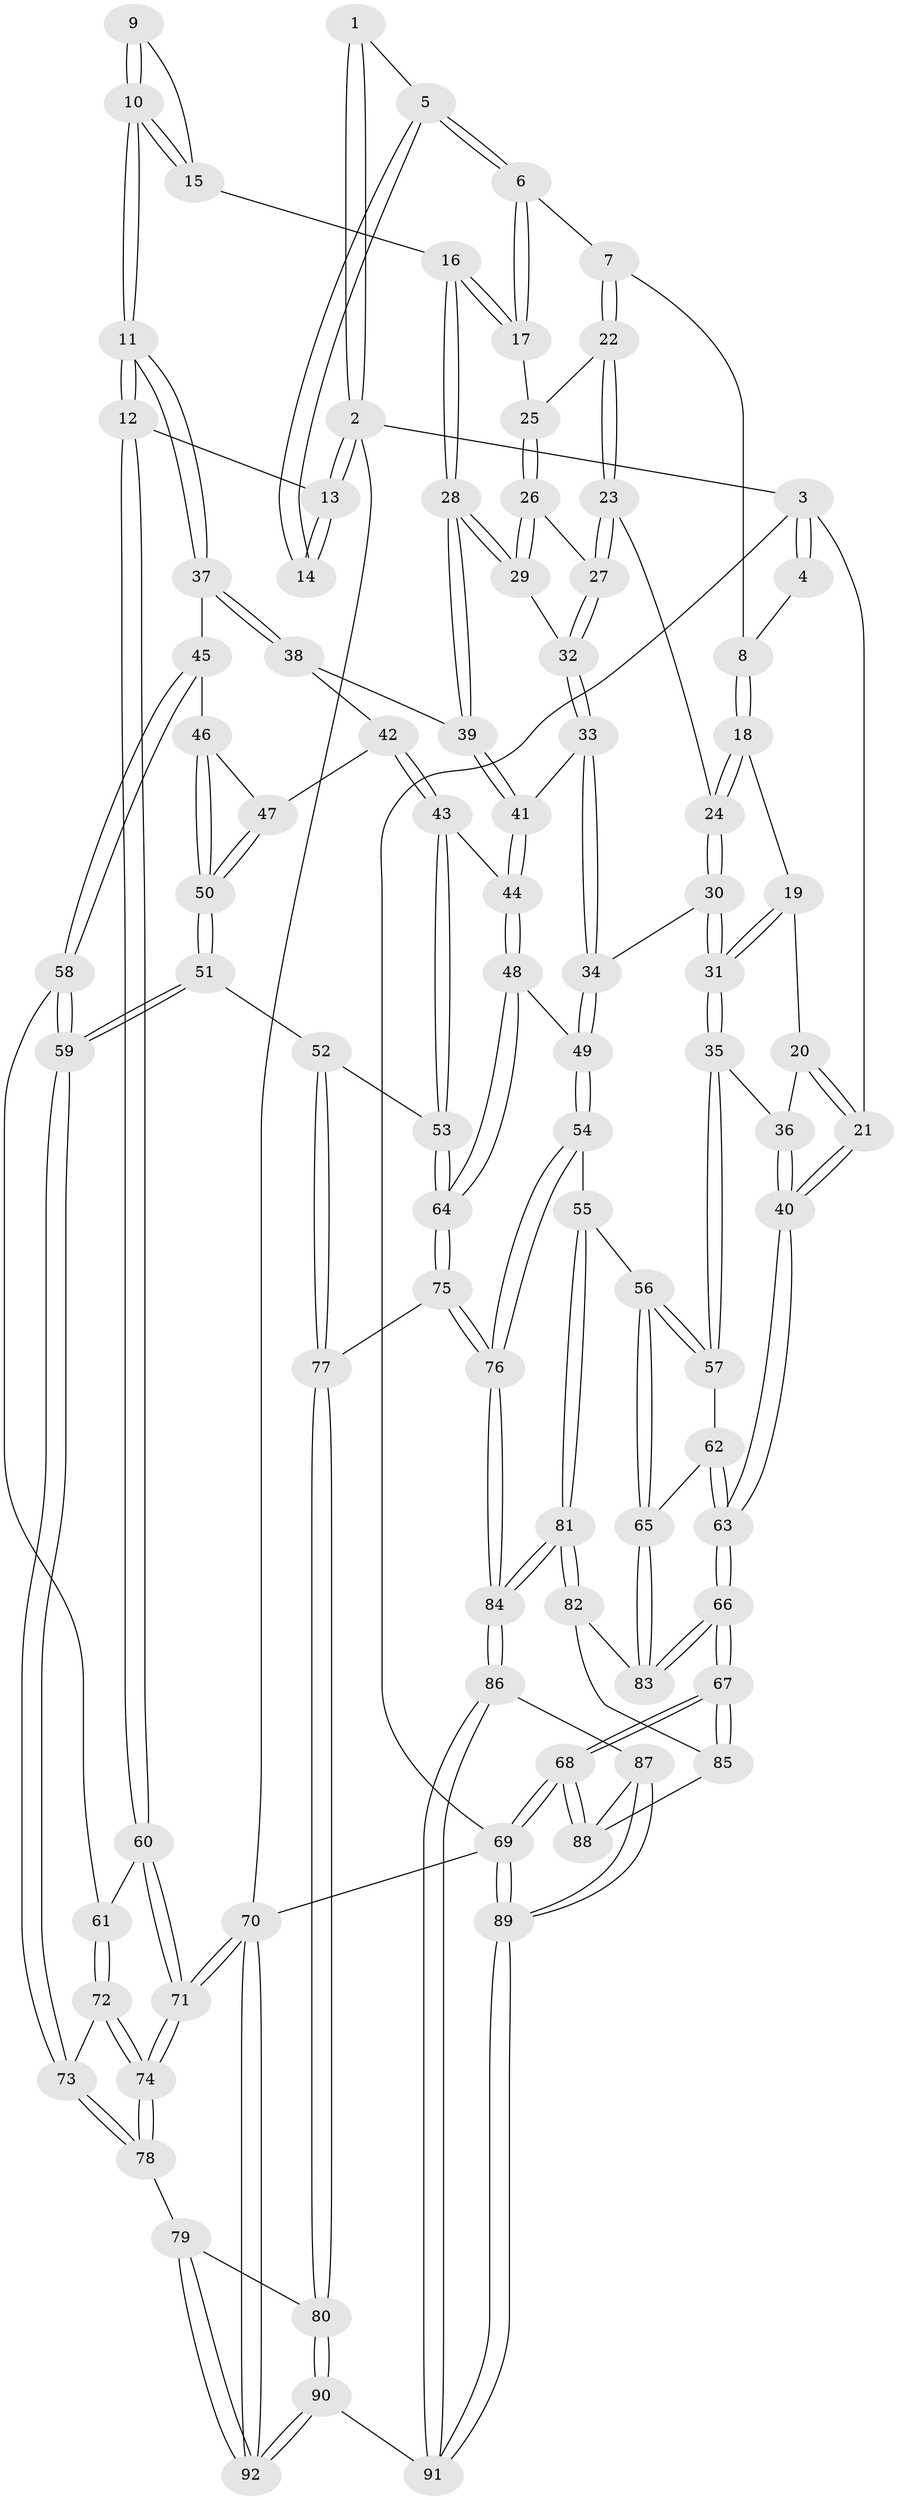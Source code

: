 // Generated by graph-tools (version 1.1) at 2025/00/03/09/25 05:00:24]
// undirected, 92 vertices, 227 edges
graph export_dot {
graph [start="1"]
  node [color=gray90,style=filled];
  1 [pos="+0.7591208943552924+0"];
  2 [pos="+1+0"];
  3 [pos="+0+0"];
  4 [pos="+0.4018014842378922+0"];
  5 [pos="+0.7596002410560357+0.014193307057358011"];
  6 [pos="+0.7509965983852724+0.030925851007233395"];
  7 [pos="+0.5315364494459964+0.08134107023869375"];
  8 [pos="+0.4141846414349071+0"];
  9 [pos="+0.860641274717185+0.07597130515675701"];
  10 [pos="+1+0.3280983968448678"];
  11 [pos="+1+0.3358640901909207"];
  12 [pos="+1+0.33217129385164584"];
  13 [pos="+1+0.08219978876663118"];
  14 [pos="+0.8480231768711155+0.05315646532131256"];
  15 [pos="+0.9130030677074865+0.25036672530949894"];
  16 [pos="+0.7824584168849543+0.22163167096704997"];
  17 [pos="+0.7495534564212771+0.04900666752941115"];
  18 [pos="+0.3412820924593555+0.09903835342017957"];
  19 [pos="+0.2818739611310637+0.1443961543798219"];
  20 [pos="+0+0.07495731646136594"];
  21 [pos="+0+0"];
  22 [pos="+0.5401932123248415+0.13763092312805963"];
  23 [pos="+0.4809416275828241+0.21248085590997423"];
  24 [pos="+0.4463031800318826+0.21450085824273146"];
  25 [pos="+0.6112591366785299+0.18926013356958904"];
  26 [pos="+0.6239898772517722+0.22252689547503787"];
  27 [pos="+0.5209341233205269+0.275014533732814"];
  28 [pos="+0.7067958606494843+0.29013179965969"];
  29 [pos="+0.6820632972451307+0.2765626645897806"];
  30 [pos="+0.3049131056636471+0.3970048371378082"];
  31 [pos="+0.29723903979482624+0.39610402810687684"];
  32 [pos="+0.5205718016279407+0.3253437375176413"];
  33 [pos="+0.48731260530917975+0.41564308914715065"];
  34 [pos="+0.33189877923919187+0.40808086957540085"];
  35 [pos="+0.23577522021418082+0.41982377546730915"];
  36 [pos="+0.11817841964475222+0.29035221558170865"];
  37 [pos="+0.9990567334496786+0.4041128214088277"];
  38 [pos="+0.736371138286455+0.4184417822687811"];
  39 [pos="+0.7069363179311487+0.3875601937670362"];
  40 [pos="+0+0.49328241146642876"];
  41 [pos="+0.5244214829196603+0.4403578918295358"];
  42 [pos="+0.7363164344742203+0.42531426134866346"];
  43 [pos="+0.6569694574928999+0.5696513621522233"];
  44 [pos="+0.5479026592070911+0.5300399978404827"];
  45 [pos="+0.9102715478578721+0.5203092428117341"];
  46 [pos="+0.8759268239258746+0.5248733568003509"];
  47 [pos="+0.7756619009850216+0.516928324990152"];
  48 [pos="+0.5053025881065711+0.6236266070240962"];
  49 [pos="+0.4199878455947707+0.6449073176258616"];
  50 [pos="+0.7749654853541733+0.5884173024501508"];
  51 [pos="+0.7645275034188689+0.645837603738593"];
  52 [pos="+0.7097146069203374+0.6443202507251996"];
  53 [pos="+0.695506907916847+0.6355459667598472"];
  54 [pos="+0.38942507746460514+0.6825926259489125"];
  55 [pos="+0.36141476180915216+0.6826490486590565"];
  56 [pos="+0.296455999504685+0.6545814935784846"];
  57 [pos="+0.21389041852641968+0.44711383675462446"];
  58 [pos="+0.885667454104851+0.6131865024387662"];
  59 [pos="+0.7690300880832152+0.6486967297949238"];
  60 [pos="+1+0.3761708544760671"];
  61 [pos="+0.9210733820317418+0.6448887519197244"];
  62 [pos="+0.1541571668222352+0.4856315158773019"];
  63 [pos="+0+0.5852474701361482"];
  64 [pos="+0.5553707426854324+0.6775696561326509"];
  65 [pos="+0.2015081198476819+0.7073187775239071"];
  66 [pos="+0+0.6072907676830687"];
  67 [pos="+0+0.6276371554895488"];
  68 [pos="+0+0.8635409036518521"];
  69 [pos="+0+1"];
  70 [pos="+1+1"];
  71 [pos="+1+0.830519049468"];
  72 [pos="+0.9513847617403981+0.6882218272891139"];
  73 [pos="+0.8004622022618012+0.7231312838977111"];
  74 [pos="+1+0.7973931722524449"];
  75 [pos="+0.5677372041679791+0.808169688065653"];
  76 [pos="+0.4522208909439861+0.851363379479738"];
  77 [pos="+0.6288586673148169+0.8236099134318109"];
  78 [pos="+0.814489188972456+0.844682075606558"];
  79 [pos="+0.8060604415734115+0.853713647429741"];
  80 [pos="+0.6542667138674203+0.8448193585096926"];
  81 [pos="+0.2628967979355806+0.802616550494134"];
  82 [pos="+0.20025953042355343+0.7681933009031893"];
  83 [pos="+0.1933907174386741+0.7205813339748701"];
  84 [pos="+0.37013388960441734+0.9780152020994158"];
  85 [pos="+0.1594073245622202+0.8031144144956224"];
  86 [pos="+0.3604723146644693+1"];
  87 [pos="+0.14195435032027945+0.8539262175071309"];
  88 [pos="+0.13757135063961012+0.8431023579614885"];
  89 [pos="+0+1"];
  90 [pos="+0.5982761143572579+1"];
  91 [pos="+0.35630974071759863+1"];
  92 [pos="+0.8412566362422642+1"];
  1 -- 2;
  1 -- 2;
  1 -- 5;
  2 -- 3;
  2 -- 13;
  2 -- 13;
  2 -- 70;
  3 -- 4;
  3 -- 4;
  3 -- 21;
  3 -- 69;
  4 -- 8;
  5 -- 6;
  5 -- 6;
  5 -- 14;
  5 -- 14;
  6 -- 7;
  6 -- 17;
  6 -- 17;
  7 -- 8;
  7 -- 22;
  7 -- 22;
  8 -- 18;
  8 -- 18;
  9 -- 10;
  9 -- 10;
  9 -- 15;
  10 -- 11;
  10 -- 11;
  10 -- 15;
  10 -- 15;
  11 -- 12;
  11 -- 12;
  11 -- 37;
  11 -- 37;
  12 -- 13;
  12 -- 60;
  12 -- 60;
  13 -- 14;
  13 -- 14;
  15 -- 16;
  16 -- 17;
  16 -- 17;
  16 -- 28;
  16 -- 28;
  17 -- 25;
  18 -- 19;
  18 -- 24;
  18 -- 24;
  19 -- 20;
  19 -- 31;
  19 -- 31;
  20 -- 21;
  20 -- 21;
  20 -- 36;
  21 -- 40;
  21 -- 40;
  22 -- 23;
  22 -- 23;
  22 -- 25;
  23 -- 24;
  23 -- 27;
  23 -- 27;
  24 -- 30;
  24 -- 30;
  25 -- 26;
  25 -- 26;
  26 -- 27;
  26 -- 29;
  26 -- 29;
  27 -- 32;
  27 -- 32;
  28 -- 29;
  28 -- 29;
  28 -- 39;
  28 -- 39;
  29 -- 32;
  30 -- 31;
  30 -- 31;
  30 -- 34;
  31 -- 35;
  31 -- 35;
  32 -- 33;
  32 -- 33;
  33 -- 34;
  33 -- 34;
  33 -- 41;
  34 -- 49;
  34 -- 49;
  35 -- 36;
  35 -- 57;
  35 -- 57;
  36 -- 40;
  36 -- 40;
  37 -- 38;
  37 -- 38;
  37 -- 45;
  38 -- 39;
  38 -- 42;
  39 -- 41;
  39 -- 41;
  40 -- 63;
  40 -- 63;
  41 -- 44;
  41 -- 44;
  42 -- 43;
  42 -- 43;
  42 -- 47;
  43 -- 44;
  43 -- 53;
  43 -- 53;
  44 -- 48;
  44 -- 48;
  45 -- 46;
  45 -- 58;
  45 -- 58;
  46 -- 47;
  46 -- 50;
  46 -- 50;
  47 -- 50;
  47 -- 50;
  48 -- 49;
  48 -- 64;
  48 -- 64;
  49 -- 54;
  49 -- 54;
  50 -- 51;
  50 -- 51;
  51 -- 52;
  51 -- 59;
  51 -- 59;
  52 -- 53;
  52 -- 77;
  52 -- 77;
  53 -- 64;
  53 -- 64;
  54 -- 55;
  54 -- 76;
  54 -- 76;
  55 -- 56;
  55 -- 81;
  55 -- 81;
  56 -- 57;
  56 -- 57;
  56 -- 65;
  56 -- 65;
  57 -- 62;
  58 -- 59;
  58 -- 59;
  58 -- 61;
  59 -- 73;
  59 -- 73;
  60 -- 61;
  60 -- 71;
  60 -- 71;
  61 -- 72;
  61 -- 72;
  62 -- 63;
  62 -- 63;
  62 -- 65;
  63 -- 66;
  63 -- 66;
  64 -- 75;
  64 -- 75;
  65 -- 83;
  65 -- 83;
  66 -- 67;
  66 -- 67;
  66 -- 83;
  66 -- 83;
  67 -- 68;
  67 -- 68;
  67 -- 85;
  67 -- 85;
  68 -- 69;
  68 -- 69;
  68 -- 88;
  68 -- 88;
  69 -- 89;
  69 -- 89;
  69 -- 70;
  70 -- 71;
  70 -- 71;
  70 -- 92;
  70 -- 92;
  71 -- 74;
  71 -- 74;
  72 -- 73;
  72 -- 74;
  72 -- 74;
  73 -- 78;
  73 -- 78;
  74 -- 78;
  74 -- 78;
  75 -- 76;
  75 -- 76;
  75 -- 77;
  76 -- 84;
  76 -- 84;
  77 -- 80;
  77 -- 80;
  78 -- 79;
  79 -- 80;
  79 -- 92;
  79 -- 92;
  80 -- 90;
  80 -- 90;
  81 -- 82;
  81 -- 82;
  81 -- 84;
  81 -- 84;
  82 -- 83;
  82 -- 85;
  84 -- 86;
  84 -- 86;
  85 -- 88;
  86 -- 87;
  86 -- 91;
  86 -- 91;
  87 -- 88;
  87 -- 89;
  87 -- 89;
  89 -- 91;
  89 -- 91;
  90 -- 91;
  90 -- 92;
  90 -- 92;
}
